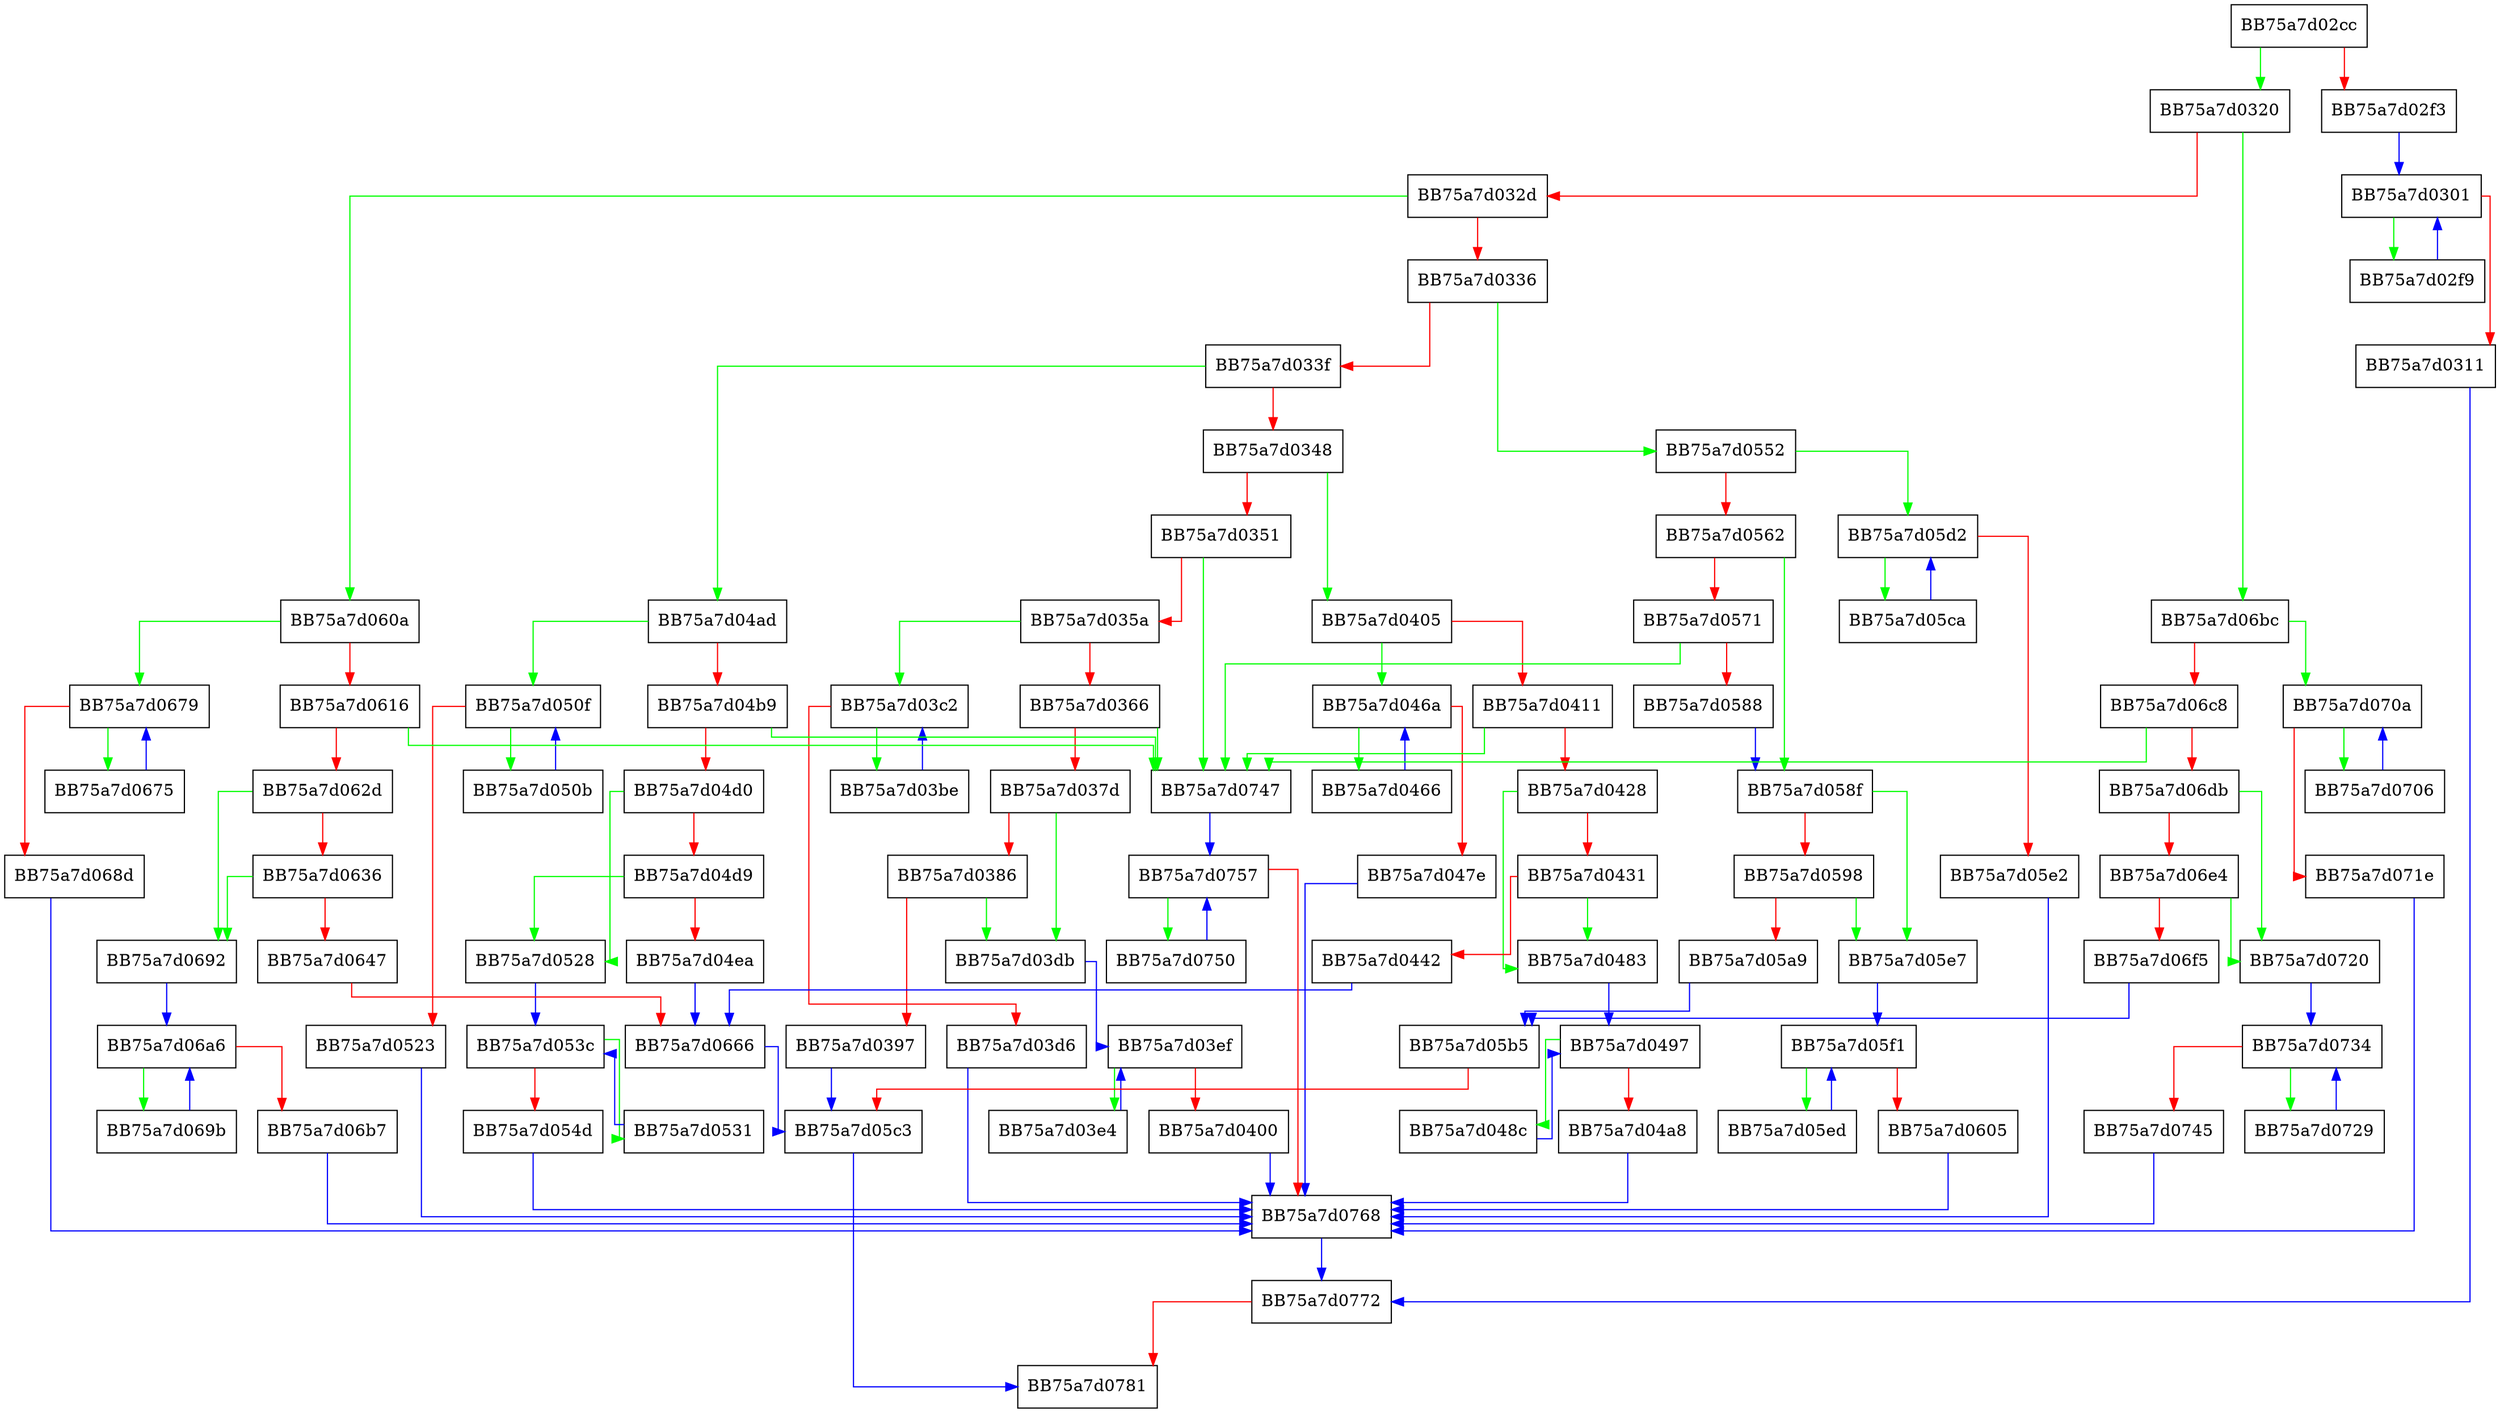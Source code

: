 digraph parse_perl_verb {
  node [shape="box"];
  graph [splines=ortho];
  BB75a7d02cc -> BB75a7d0320 [color="green"];
  BB75a7d02cc -> BB75a7d02f3 [color="red"];
  BB75a7d02f3 -> BB75a7d0301 [color="blue"];
  BB75a7d02f9 -> BB75a7d0301 [color="blue"];
  BB75a7d0301 -> BB75a7d02f9 [color="green"];
  BB75a7d0301 -> BB75a7d0311 [color="red"];
  BB75a7d0311 -> BB75a7d0772 [color="blue"];
  BB75a7d0320 -> BB75a7d06bc [color="green"];
  BB75a7d0320 -> BB75a7d032d [color="red"];
  BB75a7d032d -> BB75a7d060a [color="green"];
  BB75a7d032d -> BB75a7d0336 [color="red"];
  BB75a7d0336 -> BB75a7d0552 [color="green"];
  BB75a7d0336 -> BB75a7d033f [color="red"];
  BB75a7d033f -> BB75a7d04ad [color="green"];
  BB75a7d033f -> BB75a7d0348 [color="red"];
  BB75a7d0348 -> BB75a7d0405 [color="green"];
  BB75a7d0348 -> BB75a7d0351 [color="red"];
  BB75a7d0351 -> BB75a7d0747 [color="green"];
  BB75a7d0351 -> BB75a7d035a [color="red"];
  BB75a7d035a -> BB75a7d03c2 [color="green"];
  BB75a7d035a -> BB75a7d0366 [color="red"];
  BB75a7d0366 -> BB75a7d0747 [color="green"];
  BB75a7d0366 -> BB75a7d037d [color="red"];
  BB75a7d037d -> BB75a7d03db [color="green"];
  BB75a7d037d -> BB75a7d0386 [color="red"];
  BB75a7d0386 -> BB75a7d03db [color="green"];
  BB75a7d0386 -> BB75a7d0397 [color="red"];
  BB75a7d0397 -> BB75a7d05c3 [color="blue"];
  BB75a7d03be -> BB75a7d03c2 [color="blue"];
  BB75a7d03c2 -> BB75a7d03be [color="green"];
  BB75a7d03c2 -> BB75a7d03d6 [color="red"];
  BB75a7d03d6 -> BB75a7d0768 [color="blue"];
  BB75a7d03db -> BB75a7d03ef [color="blue"];
  BB75a7d03e4 -> BB75a7d03ef [color="blue"];
  BB75a7d03ef -> BB75a7d03e4 [color="green"];
  BB75a7d03ef -> BB75a7d0400 [color="red"];
  BB75a7d0400 -> BB75a7d0768 [color="blue"];
  BB75a7d0405 -> BB75a7d046a [color="green"];
  BB75a7d0405 -> BB75a7d0411 [color="red"];
  BB75a7d0411 -> BB75a7d0747 [color="green"];
  BB75a7d0411 -> BB75a7d0428 [color="red"];
  BB75a7d0428 -> BB75a7d0483 [color="green"];
  BB75a7d0428 -> BB75a7d0431 [color="red"];
  BB75a7d0431 -> BB75a7d0483 [color="green"];
  BB75a7d0431 -> BB75a7d0442 [color="red"];
  BB75a7d0442 -> BB75a7d0666 [color="blue"];
  BB75a7d0466 -> BB75a7d046a [color="blue"];
  BB75a7d046a -> BB75a7d0466 [color="green"];
  BB75a7d046a -> BB75a7d047e [color="red"];
  BB75a7d047e -> BB75a7d0768 [color="blue"];
  BB75a7d0483 -> BB75a7d0497 [color="blue"];
  BB75a7d048c -> BB75a7d0497 [color="blue"];
  BB75a7d0497 -> BB75a7d048c [color="green"];
  BB75a7d0497 -> BB75a7d04a8 [color="red"];
  BB75a7d04a8 -> BB75a7d0768 [color="blue"];
  BB75a7d04ad -> BB75a7d050f [color="green"];
  BB75a7d04ad -> BB75a7d04b9 [color="red"];
  BB75a7d04b9 -> BB75a7d0747 [color="green"];
  BB75a7d04b9 -> BB75a7d04d0 [color="red"];
  BB75a7d04d0 -> BB75a7d0528 [color="green"];
  BB75a7d04d0 -> BB75a7d04d9 [color="red"];
  BB75a7d04d9 -> BB75a7d0528 [color="green"];
  BB75a7d04d9 -> BB75a7d04ea [color="red"];
  BB75a7d04ea -> BB75a7d0666 [color="blue"];
  BB75a7d050b -> BB75a7d050f [color="blue"];
  BB75a7d050f -> BB75a7d050b [color="green"];
  BB75a7d050f -> BB75a7d0523 [color="red"];
  BB75a7d0523 -> BB75a7d0768 [color="blue"];
  BB75a7d0528 -> BB75a7d053c [color="blue"];
  BB75a7d0531 -> BB75a7d053c [color="blue"];
  BB75a7d053c -> BB75a7d0531 [color="green"];
  BB75a7d053c -> BB75a7d054d [color="red"];
  BB75a7d054d -> BB75a7d0768 [color="blue"];
  BB75a7d0552 -> BB75a7d05d2 [color="green"];
  BB75a7d0552 -> BB75a7d0562 [color="red"];
  BB75a7d0562 -> BB75a7d058f [color="green"];
  BB75a7d0562 -> BB75a7d0571 [color="red"];
  BB75a7d0571 -> BB75a7d0747 [color="green"];
  BB75a7d0571 -> BB75a7d0588 [color="red"];
  BB75a7d0588 -> BB75a7d058f [color="blue"];
  BB75a7d058f -> BB75a7d05e7 [color="green"];
  BB75a7d058f -> BB75a7d0598 [color="red"];
  BB75a7d0598 -> BB75a7d05e7 [color="green"];
  BB75a7d0598 -> BB75a7d05a9 [color="red"];
  BB75a7d05a9 -> BB75a7d05b5 [color="blue"];
  BB75a7d05b5 -> BB75a7d05c3 [color="red"];
  BB75a7d05c3 -> BB75a7d0781 [color="blue"];
  BB75a7d05ca -> BB75a7d05d2 [color="blue"];
  BB75a7d05d2 -> BB75a7d05ca [color="green"];
  BB75a7d05d2 -> BB75a7d05e2 [color="red"];
  BB75a7d05e2 -> BB75a7d0768 [color="blue"];
  BB75a7d05e7 -> BB75a7d05f1 [color="blue"];
  BB75a7d05ed -> BB75a7d05f1 [color="blue"];
  BB75a7d05f1 -> BB75a7d05ed [color="green"];
  BB75a7d05f1 -> BB75a7d0605 [color="red"];
  BB75a7d0605 -> BB75a7d0768 [color="blue"];
  BB75a7d060a -> BB75a7d0679 [color="green"];
  BB75a7d060a -> BB75a7d0616 [color="red"];
  BB75a7d0616 -> BB75a7d0747 [color="green"];
  BB75a7d0616 -> BB75a7d062d [color="red"];
  BB75a7d062d -> BB75a7d0692 [color="green"];
  BB75a7d062d -> BB75a7d0636 [color="red"];
  BB75a7d0636 -> BB75a7d0692 [color="green"];
  BB75a7d0636 -> BB75a7d0647 [color="red"];
  BB75a7d0647 -> BB75a7d0666 [color="red"];
  BB75a7d0666 -> BB75a7d05c3 [color="blue"];
  BB75a7d0675 -> BB75a7d0679 [color="blue"];
  BB75a7d0679 -> BB75a7d0675 [color="green"];
  BB75a7d0679 -> BB75a7d068d [color="red"];
  BB75a7d068d -> BB75a7d0768 [color="blue"];
  BB75a7d0692 -> BB75a7d06a6 [color="blue"];
  BB75a7d069b -> BB75a7d06a6 [color="blue"];
  BB75a7d06a6 -> BB75a7d069b [color="green"];
  BB75a7d06a6 -> BB75a7d06b7 [color="red"];
  BB75a7d06b7 -> BB75a7d0768 [color="blue"];
  BB75a7d06bc -> BB75a7d070a [color="green"];
  BB75a7d06bc -> BB75a7d06c8 [color="red"];
  BB75a7d06c8 -> BB75a7d0747 [color="green"];
  BB75a7d06c8 -> BB75a7d06db [color="red"];
  BB75a7d06db -> BB75a7d0720 [color="green"];
  BB75a7d06db -> BB75a7d06e4 [color="red"];
  BB75a7d06e4 -> BB75a7d0720 [color="green"];
  BB75a7d06e4 -> BB75a7d06f5 [color="red"];
  BB75a7d06f5 -> BB75a7d05b5 [color="blue"];
  BB75a7d0706 -> BB75a7d070a [color="blue"];
  BB75a7d070a -> BB75a7d0706 [color="green"];
  BB75a7d070a -> BB75a7d071e [color="red"];
  BB75a7d071e -> BB75a7d0768 [color="blue"];
  BB75a7d0720 -> BB75a7d0734 [color="blue"];
  BB75a7d0729 -> BB75a7d0734 [color="blue"];
  BB75a7d0734 -> BB75a7d0729 [color="green"];
  BB75a7d0734 -> BB75a7d0745 [color="red"];
  BB75a7d0745 -> BB75a7d0768 [color="blue"];
  BB75a7d0747 -> BB75a7d0757 [color="blue"];
  BB75a7d0750 -> BB75a7d0757 [color="blue"];
  BB75a7d0757 -> BB75a7d0750 [color="green"];
  BB75a7d0757 -> BB75a7d0768 [color="red"];
  BB75a7d0768 -> BB75a7d0772 [color="blue"];
  BB75a7d0772 -> BB75a7d0781 [color="red"];
}